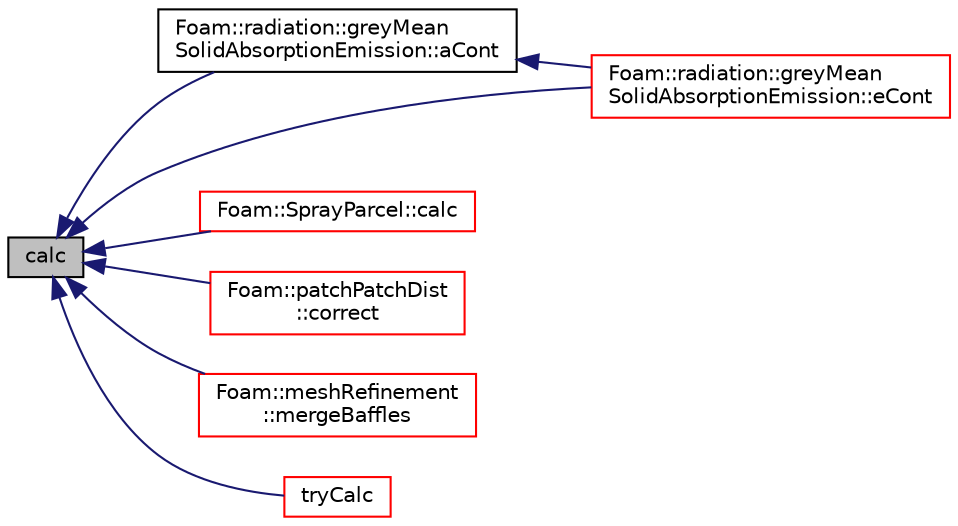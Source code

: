 digraph "calc"
{
  bgcolor="transparent";
  edge [fontname="Helvetica",fontsize="10",labelfontname="Helvetica",labelfontsize="10"];
  node [fontname="Helvetica",fontsize="10",shape=record];
  rankdir="LR";
  Node1 [label="calc",height=0.2,width=0.4,color="black", fillcolor="grey75", style="filled", fontcolor="black"];
  Node1 -> Node2 [dir="back",color="midnightblue",fontsize="10",style="solid",fontname="Helvetica"];
  Node2 [label="Foam::radiation::greyMean\lSolidAbsorptionEmission::aCont",height=0.2,width=0.4,color="black",URL="$a00959.html#af4de464063d75d4bd1f19f7e7b535ff1",tooltip="Absorption coefficient for continuous phase. "];
  Node2 -> Node3 [dir="back",color="midnightblue",fontsize="10",style="solid",fontname="Helvetica"];
  Node3 [label="Foam::radiation::greyMean\lSolidAbsorptionEmission::eCont",height=0.2,width=0.4,color="red",URL="$a00959.html#a92257769e19fd632c1660eb9b5d6775c",tooltip="Emission coefficient for continuous phase. "];
  Node1 -> Node4 [dir="back",color="midnightblue",fontsize="10",style="solid",fontname="Helvetica"];
  Node4 [label="Foam::SprayParcel::calc",height=0.2,width=0.4,color="red",URL="$a02419.html#a1c2aa9de8e2381d1a7be78bd687fd255",tooltip="Update parcel properties over the time interval. "];
  Node1 -> Node5 [dir="back",color="midnightblue",fontsize="10",style="solid",fontname="Helvetica"];
  Node5 [label="Foam::patchPatchDist\l::correct",height=0.2,width=0.4,color="red",URL="$a01814.html#a3ae44b28050c3aa494c1d8e18cf618c1",tooltip="Correct for mesh geom/topo changes. "];
  Node1 -> Node3 [dir="back",color="midnightblue",fontsize="10",style="solid",fontname="Helvetica"];
  Node1 -> Node6 [dir="back",color="midnightblue",fontsize="10",style="solid",fontname="Helvetica"];
  Node6 [label="Foam::meshRefinement\l::mergeBaffles",height=0.2,width=0.4,color="red",URL="$a01473.html#aa959f1ef1377d3a4eaac5ff099280e50",tooltip="Merge baffles. Gets pairs of faces. "];
  Node1 -> Node7 [dir="back",color="midnightblue",fontsize="10",style="solid",fontname="Helvetica"];
  Node7 [label="tryCalc",height=0.2,width=0.4,color="red",URL="$a10758.html#aa027c009a29fc46b2ab1c02f6a1369bf"];
}
